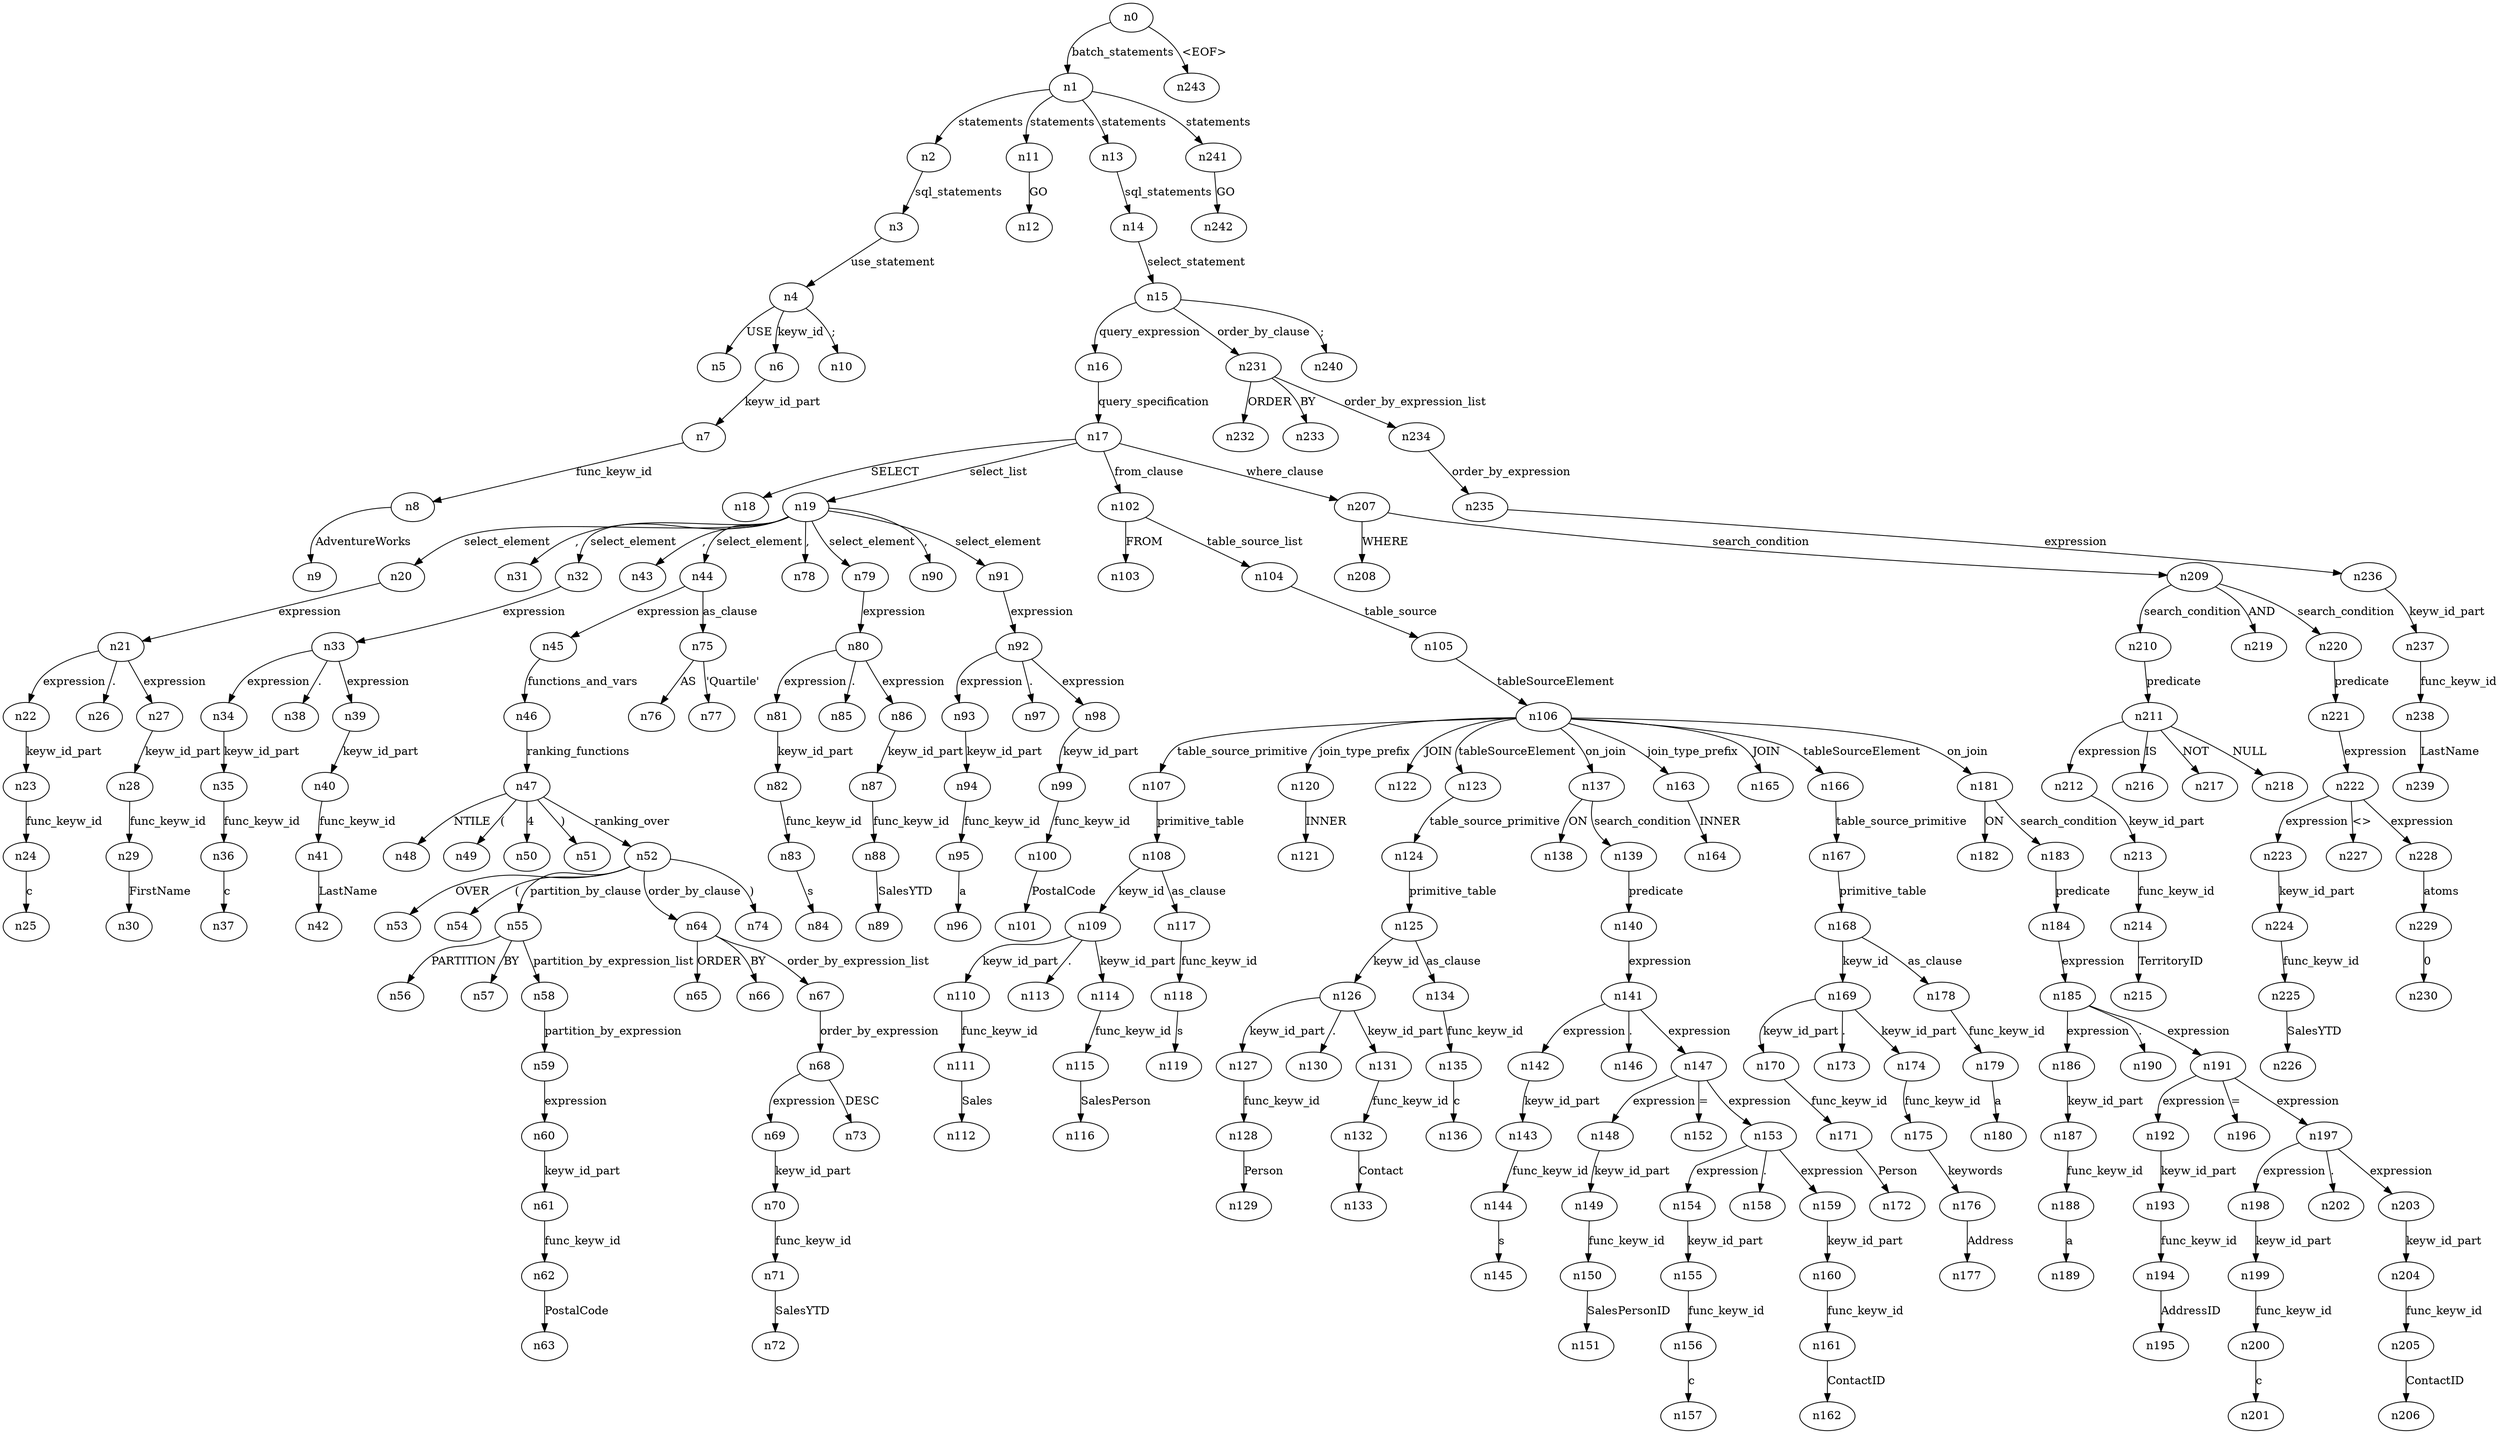 digraph ParseTree {
  n0 -> n1 [label="batch_statements"];
  n1 -> n2 [label="statements"];
  n2 -> n3 [label="sql_statements"];
  n3 -> n4 [label="use_statement"];
  n4 -> n5 [label="USE"];
  n4 -> n6 [label="keyw_id"];
  n6 -> n7 [label="keyw_id_part"];
  n7 -> n8 [label="func_keyw_id"];
  n8 -> n9 [label="AdventureWorks"];
  n4 -> n10 [label=";"];
  n1 -> n11 [label="statements"];
  n11 -> n12 [label="GO"];
  n1 -> n13 [label="statements"];
  n13 -> n14 [label="sql_statements"];
  n14 -> n15 [label="select_statement"];
  n15 -> n16 [label="query_expression"];
  n16 -> n17 [label="query_specification"];
  n17 -> n18 [label="SELECT"];
  n17 -> n19 [label="select_list"];
  n19 -> n20 [label="select_element"];
  n20 -> n21 [label="expression"];
  n21 -> n22 [label="expression"];
  n22 -> n23 [label="keyw_id_part"];
  n23 -> n24 [label="func_keyw_id"];
  n24 -> n25 [label="c"];
  n21 -> n26 [label="."];
  n21 -> n27 [label="expression"];
  n27 -> n28 [label="keyw_id_part"];
  n28 -> n29 [label="func_keyw_id"];
  n29 -> n30 [label="FirstName"];
  n19 -> n31 [label=","];
  n19 -> n32 [label="select_element"];
  n32 -> n33 [label="expression"];
  n33 -> n34 [label="expression"];
  n34 -> n35 [label="keyw_id_part"];
  n35 -> n36 [label="func_keyw_id"];
  n36 -> n37 [label="c"];
  n33 -> n38 [label="."];
  n33 -> n39 [label="expression"];
  n39 -> n40 [label="keyw_id_part"];
  n40 -> n41 [label="func_keyw_id"];
  n41 -> n42 [label="LastName"];
  n19 -> n43 [label=","];
  n19 -> n44 [label="select_element"];
  n44 -> n45 [label="expression"];
  n45 -> n46 [label="functions_and_vars"];
  n46 -> n47 [label="ranking_functions"];
  n47 -> n48 [label="NTILE"];
  n47 -> n49 [label="("];
  n47 -> n50 [label="4"];
  n47 -> n51 [label=")"];
  n47 -> n52 [label="ranking_over"];
  n52 -> n53 [label="OVER"];
  n52 -> n54 [label="("];
  n52 -> n55 [label="partition_by_clause"];
  n55 -> n56 [label="PARTITION"];
  n55 -> n57 [label="BY"];
  n55 -> n58 [label="partition_by_expression_list"];
  n58 -> n59 [label="partition_by_expression"];
  n59 -> n60 [label="expression"];
  n60 -> n61 [label="keyw_id_part"];
  n61 -> n62 [label="func_keyw_id"];
  n62 -> n63 [label="PostalCode"];
  n52 -> n64 [label="order_by_clause"];
  n64 -> n65 [label="ORDER"];
  n64 -> n66 [label="BY"];
  n64 -> n67 [label="order_by_expression_list"];
  n67 -> n68 [label="order_by_expression"];
  n68 -> n69 [label="expression"];
  n69 -> n70 [label="keyw_id_part"];
  n70 -> n71 [label="func_keyw_id"];
  n71 -> n72 [label="SalesYTD"];
  n68 -> n73 [label="DESC"];
  n52 -> n74 [label=")"];
  n44 -> n75 [label="as_clause"];
  n75 -> n76 [label="AS"];
  n75 -> n77 [label="'Quartile'"];
  n19 -> n78 [label=","];
  n19 -> n79 [label="select_element"];
  n79 -> n80 [label="expression"];
  n80 -> n81 [label="expression"];
  n81 -> n82 [label="keyw_id_part"];
  n82 -> n83 [label="func_keyw_id"];
  n83 -> n84 [label="s"];
  n80 -> n85 [label="."];
  n80 -> n86 [label="expression"];
  n86 -> n87 [label="keyw_id_part"];
  n87 -> n88 [label="func_keyw_id"];
  n88 -> n89 [label="SalesYTD"];
  n19 -> n90 [label=","];
  n19 -> n91 [label="select_element"];
  n91 -> n92 [label="expression"];
  n92 -> n93 [label="expression"];
  n93 -> n94 [label="keyw_id_part"];
  n94 -> n95 [label="func_keyw_id"];
  n95 -> n96 [label="a"];
  n92 -> n97 [label="."];
  n92 -> n98 [label="expression"];
  n98 -> n99 [label="keyw_id_part"];
  n99 -> n100 [label="func_keyw_id"];
  n100 -> n101 [label="PostalCode"];
  n17 -> n102 [label="from_clause"];
  n102 -> n103 [label="FROM"];
  n102 -> n104 [label="table_source_list"];
  n104 -> n105 [label="table_source"];
  n105 -> n106 [label="tableSourceElement"];
  n106 -> n107 [label="table_source_primitive"];
  n107 -> n108 [label="primitive_table"];
  n108 -> n109 [label="keyw_id"];
  n109 -> n110 [label="keyw_id_part"];
  n110 -> n111 [label="func_keyw_id"];
  n111 -> n112 [label="Sales"];
  n109 -> n113 [label="."];
  n109 -> n114 [label="keyw_id_part"];
  n114 -> n115 [label="func_keyw_id"];
  n115 -> n116 [label="SalesPerson"];
  n108 -> n117 [label="as_clause"];
  n117 -> n118 [label="func_keyw_id"];
  n118 -> n119 [label="s"];
  n106 -> n120 [label="join_type_prefix"];
  n120 -> n121 [label="INNER"];
  n106 -> n122 [label="JOIN"];
  n106 -> n123 [label="tableSourceElement"];
  n123 -> n124 [label="table_source_primitive"];
  n124 -> n125 [label="primitive_table"];
  n125 -> n126 [label="keyw_id"];
  n126 -> n127 [label="keyw_id_part"];
  n127 -> n128 [label="func_keyw_id"];
  n128 -> n129 [label="Person"];
  n126 -> n130 [label="."];
  n126 -> n131 [label="keyw_id_part"];
  n131 -> n132 [label="func_keyw_id"];
  n132 -> n133 [label="Contact"];
  n125 -> n134 [label="as_clause"];
  n134 -> n135 [label="func_keyw_id"];
  n135 -> n136 [label="c"];
  n106 -> n137 [label="on_join"];
  n137 -> n138 [label="ON"];
  n137 -> n139 [label="search_condition"];
  n139 -> n140 [label="predicate"];
  n140 -> n141 [label="expression"];
  n141 -> n142 [label="expression"];
  n142 -> n143 [label="keyw_id_part"];
  n143 -> n144 [label="func_keyw_id"];
  n144 -> n145 [label="s"];
  n141 -> n146 [label="."];
  n141 -> n147 [label="expression"];
  n147 -> n148 [label="expression"];
  n148 -> n149 [label="keyw_id_part"];
  n149 -> n150 [label="func_keyw_id"];
  n150 -> n151 [label="SalesPersonID"];
  n147 -> n152 [label="="];
  n147 -> n153 [label="expression"];
  n153 -> n154 [label="expression"];
  n154 -> n155 [label="keyw_id_part"];
  n155 -> n156 [label="func_keyw_id"];
  n156 -> n157 [label="c"];
  n153 -> n158 [label="."];
  n153 -> n159 [label="expression"];
  n159 -> n160 [label="keyw_id_part"];
  n160 -> n161 [label="func_keyw_id"];
  n161 -> n162 [label="ContactID"];
  n106 -> n163 [label="join_type_prefix"];
  n163 -> n164 [label="INNER"];
  n106 -> n165 [label="JOIN"];
  n106 -> n166 [label="tableSourceElement"];
  n166 -> n167 [label="table_source_primitive"];
  n167 -> n168 [label="primitive_table"];
  n168 -> n169 [label="keyw_id"];
  n169 -> n170 [label="keyw_id_part"];
  n170 -> n171 [label="func_keyw_id"];
  n171 -> n172 [label="Person"];
  n169 -> n173 [label="."];
  n169 -> n174 [label="keyw_id_part"];
  n174 -> n175 [label="func_keyw_id"];
  n175 -> n176 [label="keywords"];
  n176 -> n177 [label="Address"];
  n168 -> n178 [label="as_clause"];
  n178 -> n179 [label="func_keyw_id"];
  n179 -> n180 [label="a"];
  n106 -> n181 [label="on_join"];
  n181 -> n182 [label="ON"];
  n181 -> n183 [label="search_condition"];
  n183 -> n184 [label="predicate"];
  n184 -> n185 [label="expression"];
  n185 -> n186 [label="expression"];
  n186 -> n187 [label="keyw_id_part"];
  n187 -> n188 [label="func_keyw_id"];
  n188 -> n189 [label="a"];
  n185 -> n190 [label="."];
  n185 -> n191 [label="expression"];
  n191 -> n192 [label="expression"];
  n192 -> n193 [label="keyw_id_part"];
  n193 -> n194 [label="func_keyw_id"];
  n194 -> n195 [label="AddressID"];
  n191 -> n196 [label="="];
  n191 -> n197 [label="expression"];
  n197 -> n198 [label="expression"];
  n198 -> n199 [label="keyw_id_part"];
  n199 -> n200 [label="func_keyw_id"];
  n200 -> n201 [label="c"];
  n197 -> n202 [label="."];
  n197 -> n203 [label="expression"];
  n203 -> n204 [label="keyw_id_part"];
  n204 -> n205 [label="func_keyw_id"];
  n205 -> n206 [label="ContactID"];
  n17 -> n207 [label="where_clause"];
  n207 -> n208 [label="WHERE"];
  n207 -> n209 [label="search_condition"];
  n209 -> n210 [label="search_condition"];
  n210 -> n211 [label="predicate"];
  n211 -> n212 [label="expression"];
  n212 -> n213 [label="keyw_id_part"];
  n213 -> n214 [label="func_keyw_id"];
  n214 -> n215 [label="TerritoryID"];
  n211 -> n216 [label="IS"];
  n211 -> n217 [label="NOT"];
  n211 -> n218 [label="NULL"];
  n209 -> n219 [label="AND"];
  n209 -> n220 [label="search_condition"];
  n220 -> n221 [label="predicate"];
  n221 -> n222 [label="expression"];
  n222 -> n223 [label="expression"];
  n223 -> n224 [label="keyw_id_part"];
  n224 -> n225 [label="func_keyw_id"];
  n225 -> n226 [label="SalesYTD"];
  n222 -> n227 [label="<>"];
  n222 -> n228 [label="expression"];
  n228 -> n229 [label="atoms"];
  n229 -> n230 [label="0"];
  n15 -> n231 [label="order_by_clause"];
  n231 -> n232 [label="ORDER"];
  n231 -> n233 [label="BY"];
  n231 -> n234 [label="order_by_expression_list"];
  n234 -> n235 [label="order_by_expression"];
  n235 -> n236 [label="expression"];
  n236 -> n237 [label="keyw_id_part"];
  n237 -> n238 [label="func_keyw_id"];
  n238 -> n239 [label="LastName"];
  n15 -> n240 [label=";"];
  n1 -> n241 [label="statements"];
  n241 -> n242 [label="GO"];
  n0 -> n243 [label="<EOF>"];
}